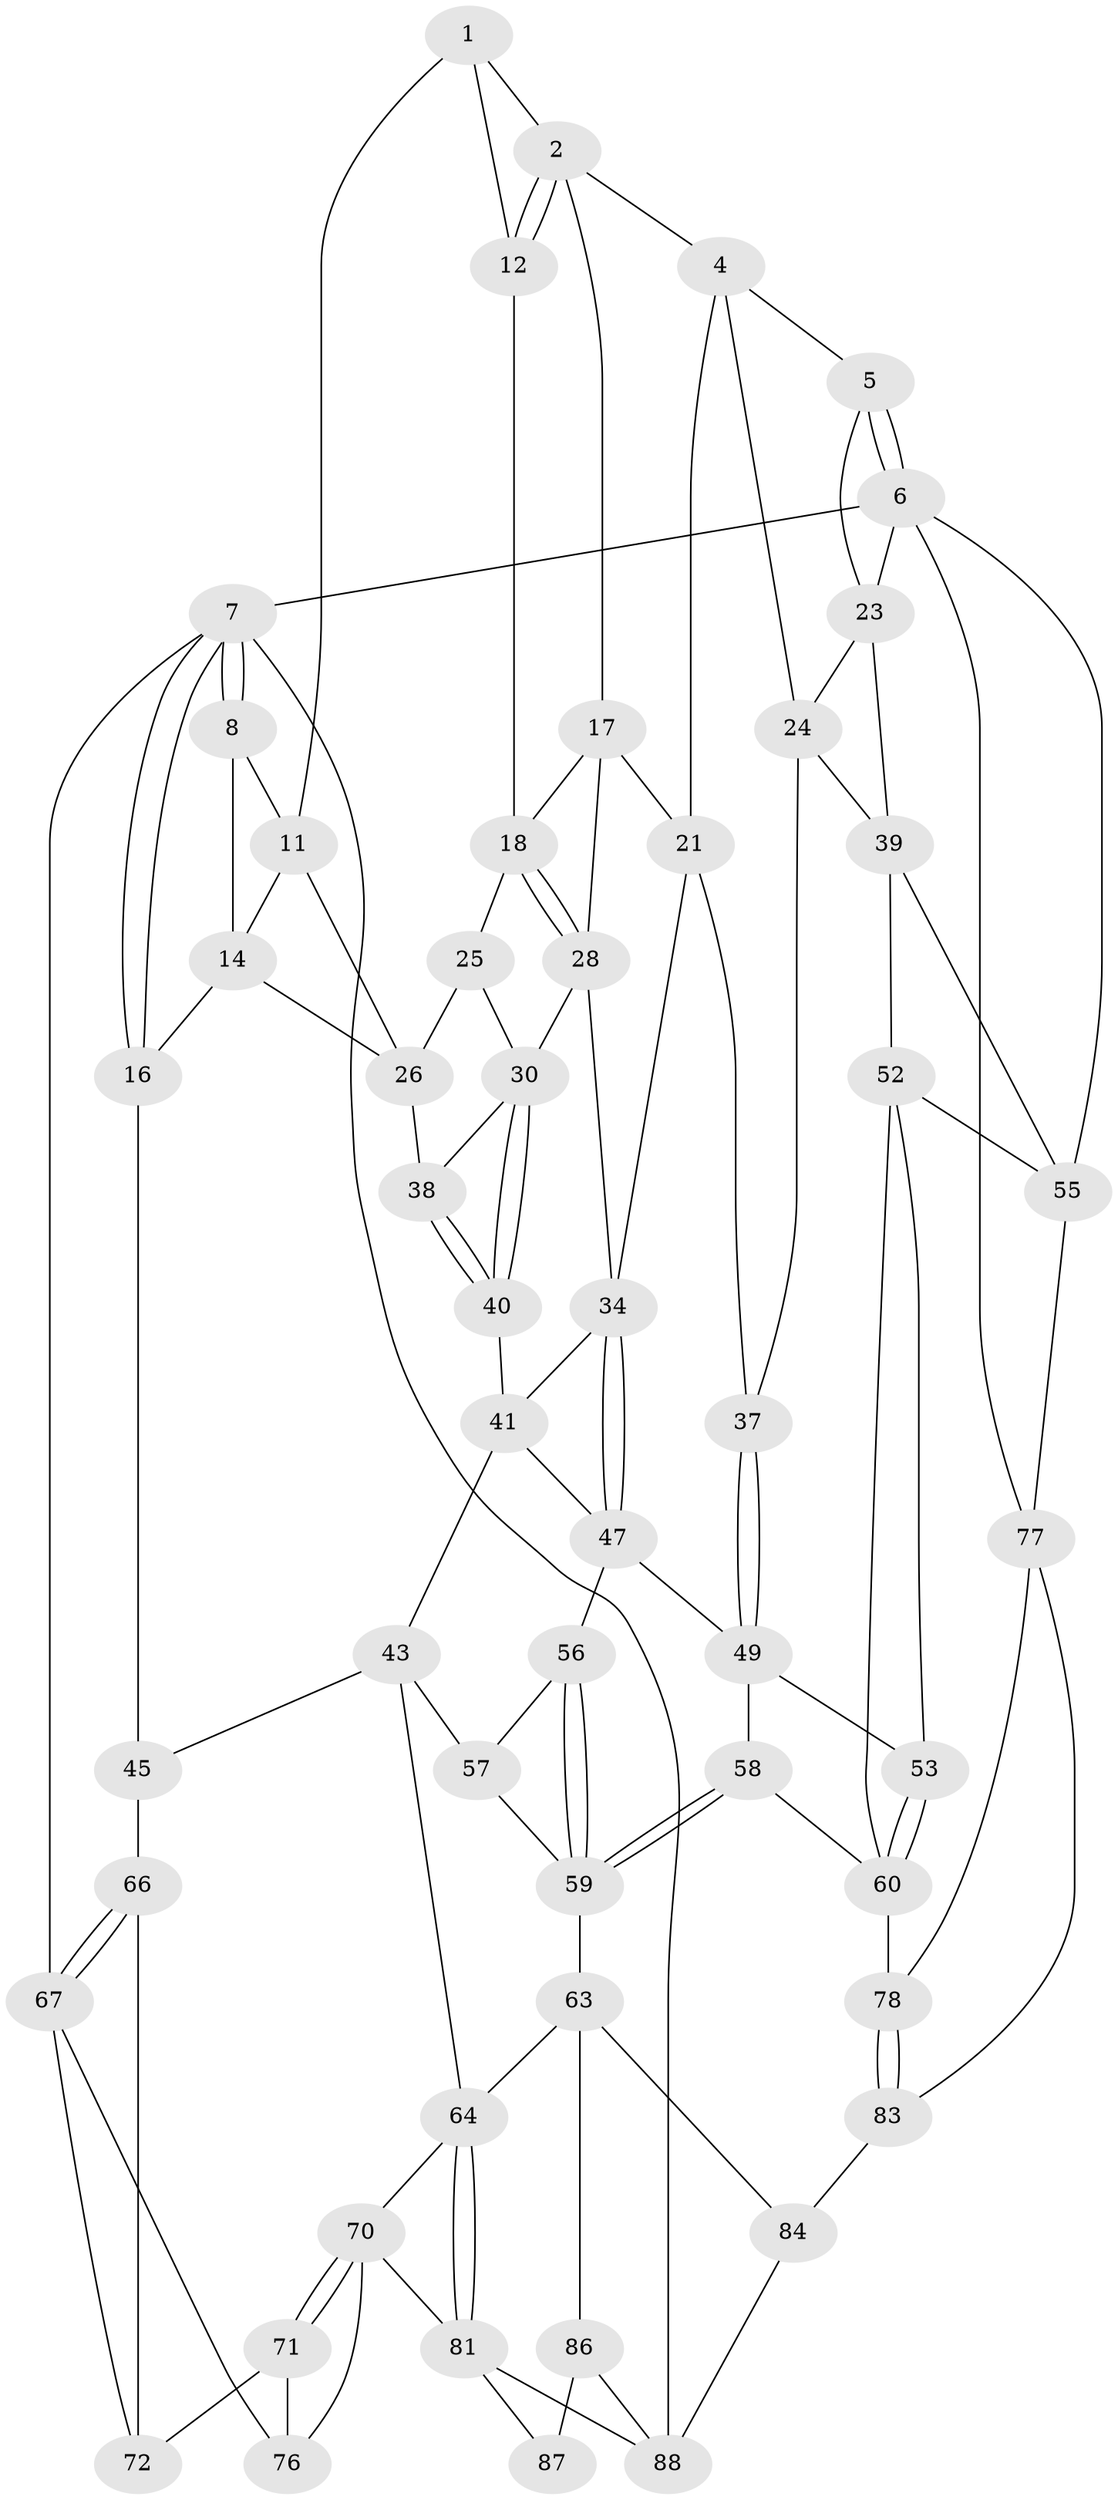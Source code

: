 // Generated by graph-tools (version 1.1) at 2025/24/03/03/25 07:24:35]
// undirected, 54 vertices, 113 edges
graph export_dot {
graph [start="1"]
  node [color=gray90,style=filled];
  1 [pos="+0.32404992009586664+0",super="+10"];
  2 [pos="+0.3263847398829521+0",super="+3"];
  4 [pos="+0.7045463173841274+0",super="+20"];
  5 [pos="+1+0"];
  6 [pos="+1+0",super="+54"];
  7 [pos="+0+0",super="+68"];
  8 [pos="+0+0",super="+9"];
  11 [pos="+0.17092702507037486+0.09577241077303843",super="+13"];
  12 [pos="+0.30991860591346504+0.10285143297588187"];
  14 [pos="+0.035130088945552855+0",super="+15"];
  16 [pos="+0+0.3123097425750658"];
  17 [pos="+0.45750273233570804+0",super="+22"];
  18 [pos="+0.33673128450038475+0.12974942966153216",super="+19"];
  21 [pos="+0.6252090804212987+0.14123303519697453",super="+33"];
  23 [pos="+0.9430581582323883+0.11771739734817796",super="+27"];
  24 [pos="+0.8418627318766944+0.16689004825654968",super="+36"];
  25 [pos="+0.26364528784676916+0.17409575322957155"];
  26 [pos="+0.1408306895562505+0.15925659851507104",super="+32"];
  28 [pos="+0.44197770981171897+0.1899942254912369",super="+29"];
  30 [pos="+0.3132670235253271+0.30055734765373243",super="+31"];
  34 [pos="+0.5416487329571371+0.3263143212056452",super="+35"];
  37 [pos="+0.8186652828216673+0.36342441361604344"];
  38 [pos="+0.09216331404944714+0.240234153522725"];
  39 [pos="+1+0.21337046477505786",super="+51"];
  40 [pos="+0.2651827588050053+0.39678424714106114"];
  41 [pos="+0.35973948112143783+0.441429103948142",super="+42"];
  43 [pos="+0.24868273437909574+0.5017889469211972",super="+44"];
  45 [pos="+0.1917153857852175+0.5365269872884827",super="+46"];
  47 [pos="+0.5364978396698064+0.4786698024294915",super="+48"];
  49 [pos="+0.8367987581325802+0.4062361161564895",super="+50"];
  52 [pos="+1+0.47684651509315296",super="+73"];
  53 [pos="+0.8769225490773019+0.4260913922407502"];
  55 [pos="+1+0.5780351599825324",super="+74"];
  56 [pos="+0.49845790998063055+0.553143254947205"];
  57 [pos="+0.3228879590002111+0.5623155547152295"];
  58 [pos="+0.671228034283235+0.7596848444569023"];
  59 [pos="+0.48610659108128385+0.7262652128571951",super="+62"];
  60 [pos="+0.7944675185755157+0.6983932597165257",super="+61"];
  63 [pos="+0.4256988027861196+0.7586964331166648",super="+85"];
  64 [pos="+0.3905420880405471+0.7690885463028416",super="+65"];
  66 [pos="+0+0.5761233150568374",super="+69"];
  67 [pos="+0+0.9260404374477023",super="+75"];
  70 [pos="+0.18890893486994004+0.7810344237736069",super="+79"];
  71 [pos="+0.09185881005540367+0.7188978370807567"];
  72 [pos="+0.06917928943957533+0.692008121629744"];
  76 [pos="+0.062115978254487295+0.7668766280779832"];
  77 [pos="+0.9163699551986272+0.7873424625736946",super="+80"];
  78 [pos="+0.6909574169652372+0.786620501007244"];
  81 [pos="+0.23076404906356665+0.8585533304971406",super="+82"];
  83 [pos="+0.6982701481770137+0.8795238753131953",super="+89"];
  84 [pos="+0.47669900732739146+0.9318884312146722",super="+91"];
  86 [pos="+0.4079686833792331+0.9438581846234485",super="+90"];
  87 [pos="+0.31682663828857954+0.9268284294273096"];
  88 [pos="+0+1",super="+92"];
  1 -- 2;
  1 -- 11;
  1 -- 12;
  2 -- 12;
  2 -- 12;
  2 -- 17;
  2 -- 4;
  4 -- 5;
  4 -- 24;
  4 -- 21;
  5 -- 6;
  5 -- 6;
  5 -- 23;
  6 -- 7 [weight=2];
  6 -- 23;
  6 -- 77;
  6 -- 55;
  7 -- 8;
  7 -- 8;
  7 -- 16;
  7 -- 16;
  7 -- 88;
  7 -- 67;
  8 -- 14;
  8 -- 11;
  11 -- 26;
  11 -- 14;
  12 -- 18;
  14 -- 16;
  14 -- 26;
  16 -- 45;
  17 -- 18;
  17 -- 28;
  17 -- 21;
  18 -- 28;
  18 -- 28;
  18 -- 25;
  21 -- 34;
  21 -- 37;
  23 -- 24;
  23 -- 39;
  24 -- 37;
  24 -- 39;
  25 -- 26;
  25 -- 30;
  26 -- 38;
  28 -- 34;
  28 -- 30;
  30 -- 40;
  30 -- 40;
  30 -- 38;
  34 -- 47;
  34 -- 47;
  34 -- 41;
  37 -- 49;
  37 -- 49;
  38 -- 40;
  38 -- 40;
  39 -- 52;
  39 -- 55;
  40 -- 41;
  41 -- 47;
  41 -- 43;
  43 -- 57;
  43 -- 64;
  43 -- 45;
  45 -- 66 [weight=2];
  47 -- 49;
  47 -- 56;
  49 -- 53;
  49 -- 58;
  52 -- 53;
  52 -- 60;
  52 -- 55;
  53 -- 60;
  53 -- 60;
  55 -- 77;
  56 -- 57;
  56 -- 59;
  56 -- 59;
  57 -- 59;
  58 -- 59;
  58 -- 59;
  58 -- 60;
  59 -- 63;
  60 -- 78;
  63 -- 64;
  63 -- 84;
  63 -- 86;
  64 -- 81;
  64 -- 81;
  64 -- 70;
  66 -- 67;
  66 -- 67;
  66 -- 72;
  67 -- 72;
  67 -- 76;
  70 -- 71;
  70 -- 71;
  70 -- 76;
  70 -- 81;
  71 -- 72;
  71 -- 76;
  77 -- 78;
  77 -- 83;
  78 -- 83;
  78 -- 83;
  81 -- 87;
  81 -- 88;
  83 -- 84 [weight=2];
  84 -- 88;
  86 -- 87 [weight=2];
  86 -- 88;
}
